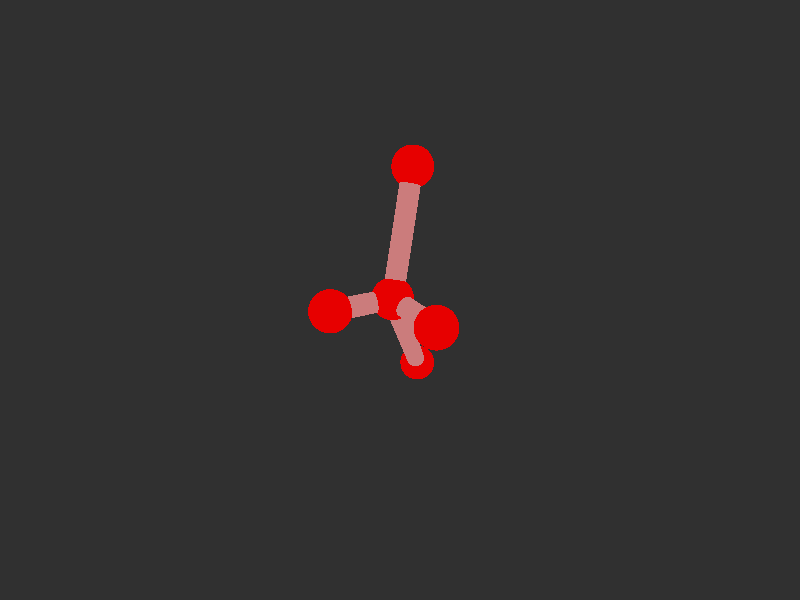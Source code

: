 #version 3.7; 
    global_settings { assumed_gamma 1.0 }
    

    camera {
    location  <20, 20, 20>
    right     x*image_width/image_height
    look_at   <0, 0, 0>
    angle 58
    }

    background { color rgb<1,1,1>*0.03 }


    light_source { <-20, 30, -25> color red 0.6 green 0.6 blue 0.6 }
    light_source { < 20, 30, -25> color red 0.6 green 0.6 blue 0.6 }
    
    #declare m = 1;
    union {

    union {
    sphere { m*<0.8608945315547099,0.6893221990134955,0.37488580887843415>, 1 }        
    sphere {  m*<1.1042683787284466,0.7486161676565023,3.3644073365540974>, 1 }
    sphere {  m*<3.5975155677909822,0.7486161676565021,-0.8528748719365198>, 1 }
    sphere {  m*<-2.389222124343388,5.658628226580132,-1.5467859739839833>, 1}
    sphere { m*<-3.864947759645317,-7.668504098781437,-2.4186667448777133>, 1 }    

        pigment { color rgb<0.8,0,0>  }
    finish { ambient 0.1 diffuse 0.7 phong 1 }
    }    
    union {
    cylinder { m*<1.1042683787284466,0.7486161676565023,3.3644073365540974>, <0.8608945315547099,0.6893221990134955,0.37488580887843415>, 0.5 }
    cylinder { m*<3.5975155677909822,0.7486161676565021,-0.8528748719365198>, <0.8608945315547099,0.6893221990134955,0.37488580887843415>, 0.5}
    cylinder { m*<-2.389222124343388,5.658628226580132,-1.5467859739839833>, <0.8608945315547099,0.6893221990134955,0.37488580887843415>, 0.5 }
    cylinder {  m*<-3.864947759645317,-7.668504098781437,-2.4186667448777133>, <0.8608945315547099,0.6893221990134955,0.37488580887843415>, 0.5}

    pigment { color rgb<0.6,.2,.2>  }
    finish { ambient 0.1 diffuse 0.7 phong 1 }    
    }
    
    // rotate <0, 0, 0>
    }
    #version 3.7; 
    global_settings { assumed_gamma 1.0 }
    

    camera {
    location  <20, 20, 20>
    right     x*image_width/image_height
    look_at   <0, 0, 0>
    angle 58
    }

    background { color rgb<1,1,1>*0.03 }


    light_source { <-20, 30, -25> color red 0.6 green 0.6 blue 0.6 }
    light_source { < 20, 30, -25> color red 0.6 green 0.6 blue 0.6 }
    
    #declare m = 1;
    union {

    union {
    sphere { m*<0.8608945315547099,0.6893221990134955,0.37488580887843415>, 1 }        
    sphere {  m*<1.1042683787284466,0.7486161676565023,3.3644073365540974>, 1 }
    sphere {  m*<3.5975155677909822,0.7486161676565021,-0.8528748719365198>, 1 }
    sphere {  m*<-2.389222124343388,5.658628226580132,-1.5467859739839833>, 1}
    sphere { m*<-3.864947759645317,-7.668504098781437,-2.4186667448777133>, 1 }    

        pigment { color rgb<0.8,0,0>  }
    finish { ambient 0.1 diffuse 0.7 phong 1 }
    }    
    union {
    cylinder { m*<1.1042683787284466,0.7486161676565023,3.3644073365540974>, <0.8608945315547099,0.6893221990134955,0.37488580887843415>, 0.5 }
    cylinder { m*<3.5975155677909822,0.7486161676565021,-0.8528748719365198>, <0.8608945315547099,0.6893221990134955,0.37488580887843415>, 0.5}
    cylinder { m*<-2.389222124343388,5.658628226580132,-1.5467859739839833>, <0.8608945315547099,0.6893221990134955,0.37488580887843415>, 0.5 }
    cylinder {  m*<-3.864947759645317,-7.668504098781437,-2.4186667448777133>, <0.8608945315547099,0.6893221990134955,0.37488580887843415>, 0.5}

    pigment { color rgb<0.6,.2,.2>  }
    finish { ambient 0.1 diffuse 0.7 phong 1 }    
    }
    
    // rotate <0, 0, 0>
    }
    